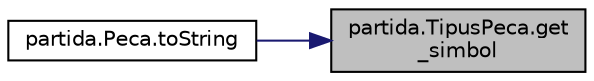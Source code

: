 digraph "partida.TipusPeca.get_simbol"
{
 // LATEX_PDF_SIZE
  edge [fontname="Helvetica",fontsize="10",labelfontname="Helvetica",labelfontsize="10"];
  node [fontname="Helvetica",fontsize="10",shape=record];
  rankdir="RL";
  Node1 [label="partida.TipusPeca.get\l_simbol",height=0.2,width=0.4,color="black", fillcolor="grey75", style="filled", fontcolor="black",tooltip="Simbol de la Peça."];
  Node1 -> Node2 [dir="back",color="midnightblue",fontsize="10",style="solid"];
  Node2 [label="partida.Peca.toString",height=0.2,width=0.4,color="black", fillcolor="white", style="filled",URL="$classpartida_1_1_peca.html#a61596e557c984bef4e35ff69aaa30bb9",tooltip="Converteix la Peça actual en la seva primera lletra, en majuscula o minscula en funció de quin equip ..."];
}
